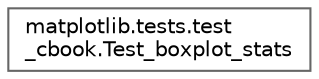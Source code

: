 digraph "Graphical Class Hierarchy"
{
 // LATEX_PDF_SIZE
  bgcolor="transparent";
  edge [fontname=Helvetica,fontsize=10,labelfontname=Helvetica,labelfontsize=10];
  node [fontname=Helvetica,fontsize=10,shape=box,height=0.2,width=0.4];
  rankdir="LR";
  Node0 [id="Node000000",label="matplotlib.tests.test\l_cbook.Test_boxplot_stats",height=0.2,width=0.4,color="grey40", fillcolor="white", style="filled",URL="$da/df7/classmatplotlib_1_1tests_1_1test__cbook_1_1Test__boxplot__stats.html",tooltip=" "];
}
